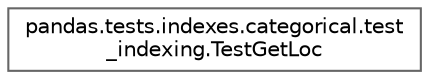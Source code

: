 digraph "Graphical Class Hierarchy"
{
 // LATEX_PDF_SIZE
  bgcolor="transparent";
  edge [fontname=Helvetica,fontsize=10,labelfontname=Helvetica,labelfontsize=10];
  node [fontname=Helvetica,fontsize=10,shape=box,height=0.2,width=0.4];
  rankdir="LR";
  Node0 [id="Node000000",label="pandas.tests.indexes.categorical.test\l_indexing.TestGetLoc",height=0.2,width=0.4,color="grey40", fillcolor="white", style="filled",URL="$d7/d2a/classpandas_1_1tests_1_1indexes_1_1categorical_1_1test__indexing_1_1TestGetLoc.html",tooltip=" "];
}
